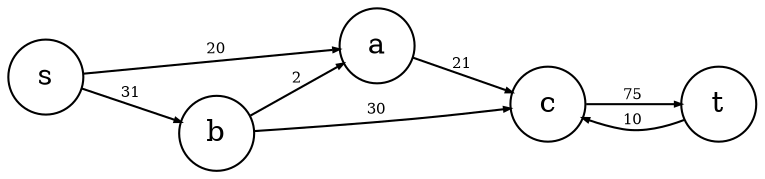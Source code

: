 digraph {
  rankdir = LR

  # graph [
  #   splines = ortho
  # ]

  node [
    shape = circle
  ]

  edge [
    # constraint = false
    arrowsize = 0.3
    fontsize = 7
  ]

  a -> c [label=21]
  b -> a [label=2]
  b -> c [label=30]
  c -> t [label=75]
  s -> a [label=20]
  s -> b [label=31]
  t -> c [label=10]
}
